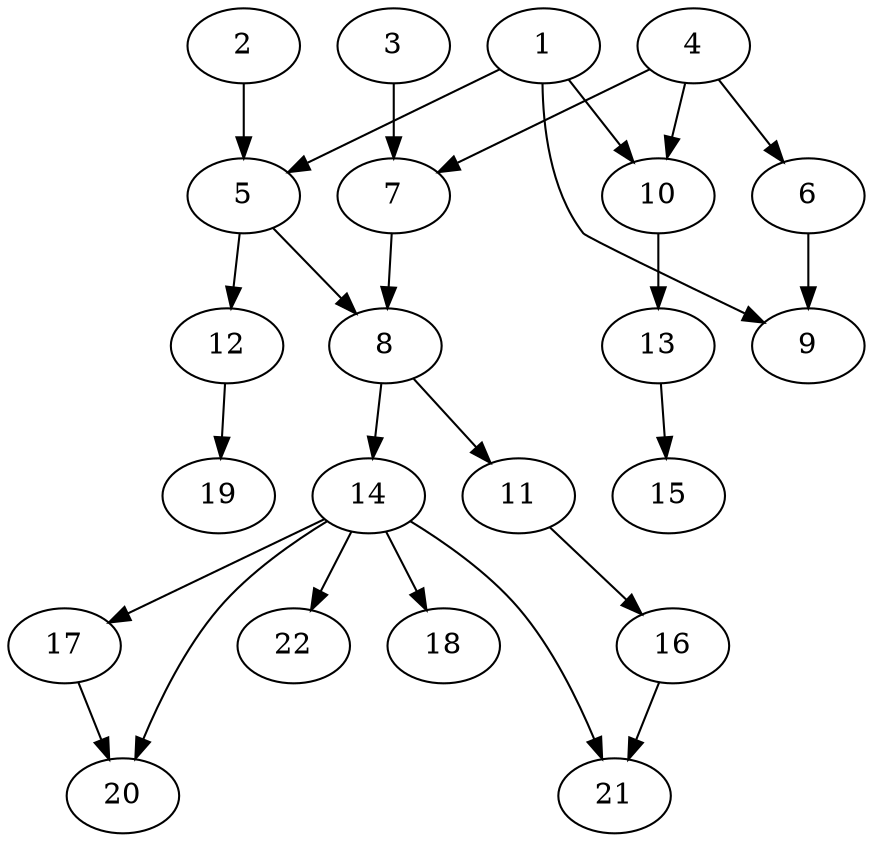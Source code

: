 // DAG automatically generated by daggen at Tue Jul 12 21:12:24 2022
// ./daggen -n 22 --fat 0.4 --density 0.4 --regular 0.2 --jump 2 --minalpha 20 --maxalpha 200 --dot -o ../task22.dot 
digraph G {
  1 [size="1179261348051", alpha="52.98"]
  1 -> 5 [size ="838860800"]
  1 -> 9 [size ="838860800"]
  1 -> 10 [size ="838860800"]
  2 [size="549755813888", alpha="77.58"]
  2 -> 5 [size ="536870912"]
  3 [size="68719476736", alpha="70.22"]
  3 -> 7 [size ="134217728"]
  4 [size="2752368977", alpha="150.78"]
  4 -> 6 [size ="209715200"]
  4 -> 7 [size ="209715200"]
  4 -> 10 [size ="209715200"]
  5 [size="1073741824000", alpha="142.65"]
  5 -> 8 [size ="838860800"]
  5 -> 12 [size ="838860800"]
  6 [size="68719476736", alpha="60.55"]
  6 -> 9 [size ="134217728"]
  7 [size="231928233984", alpha="177.87"]
  7 -> 8 [size ="301989888"]
  8 [size="28991029248", alpha="41.67"]
  8 -> 11 [size ="75497472"]
  8 -> 14 [size ="75497472"]
  9 [size="143887345169", alpha="63.85"]
  10 [size="8589934592", alpha="76.74"]
  10 -> 13 [size ="33554432"]
  11 [size="2062621408", alpha="87.32"]
  11 -> 16 [size ="33554432"]
  12 [size="8589934592", alpha="191.11"]
  12 -> 19 [size ="33554432"]
  13 [size="731624781", alpha="76.81"]
  13 -> 15 [size ="33554432"]
  14 [size="29154933280", alpha="70.72"]
  14 -> 17 [size ="679477248"]
  14 -> 18 [size ="679477248"]
  14 -> 20 [size ="679477248"]
  14 -> 21 [size ="679477248"]
  14 -> 22 [size ="679477248"]
  15 [size="92745634572", alpha="107.50"]
  16 [size="28991029248", alpha="144.63"]
  16 -> 21 [size ="75497472"]
  17 [size="40066560616", alpha="184.40"]
  17 -> 20 [size ="679477248"]
  18 [size="782757789696", alpha="173.35"]
  19 [size="231928233984", alpha="110.13"]
  20 [size="17860345125", alpha="172.30"]
  21 [size="133408670717", alpha="92.64"]
  22 [size="549755813888", alpha="23.17"]
}
